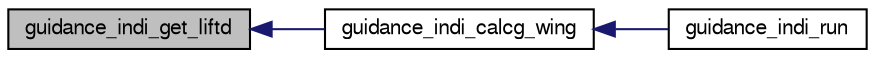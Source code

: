 digraph "guidance_indi_get_liftd"
{
  edge [fontname="FreeSans",fontsize="10",labelfontname="FreeSans",labelfontsize="10"];
  node [fontname="FreeSans",fontsize="10",shape=record];
  rankdir="LR";
  Node1 [label="guidance_indi_get_liftd",height=0.2,width=0.4,color="black", fillcolor="grey75", style="filled", fontcolor="black"];
  Node1 -> Node2 [dir="back",color="midnightblue",fontsize="10",style="solid",fontname="FreeSans"];
  Node2 [label="guidance_indi_calcg_wing",height=0.2,width=0.4,color="black", fillcolor="white", style="filled",URL="$guidance__indi__hybrid_8c.html#a63a53af0f115f0ba3f95d80d0a9ae6c2",tooltip="Calculate the matrix of partial derivatives of the roll, pitch and thrust w.r.t. "];
  Node2 -> Node3 [dir="back",color="midnightblue",fontsize="10",style="solid",fontname="FreeSans"];
  Node3 [label="guidance_indi_run",height=0.2,width=0.4,color="black", fillcolor="white", style="filled",URL="$guidance__indi__hybrid_8c.html#afa3b5095f6b5beadbb8662d3b3519bc9"];
}
